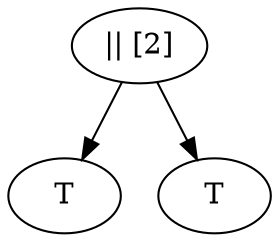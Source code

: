 digraph G {
_ [label="|| [2]"]
_ -> _l [label=""]
_ -> _r [label=""]
_l [label="T"]
_r [label="T"]
}
